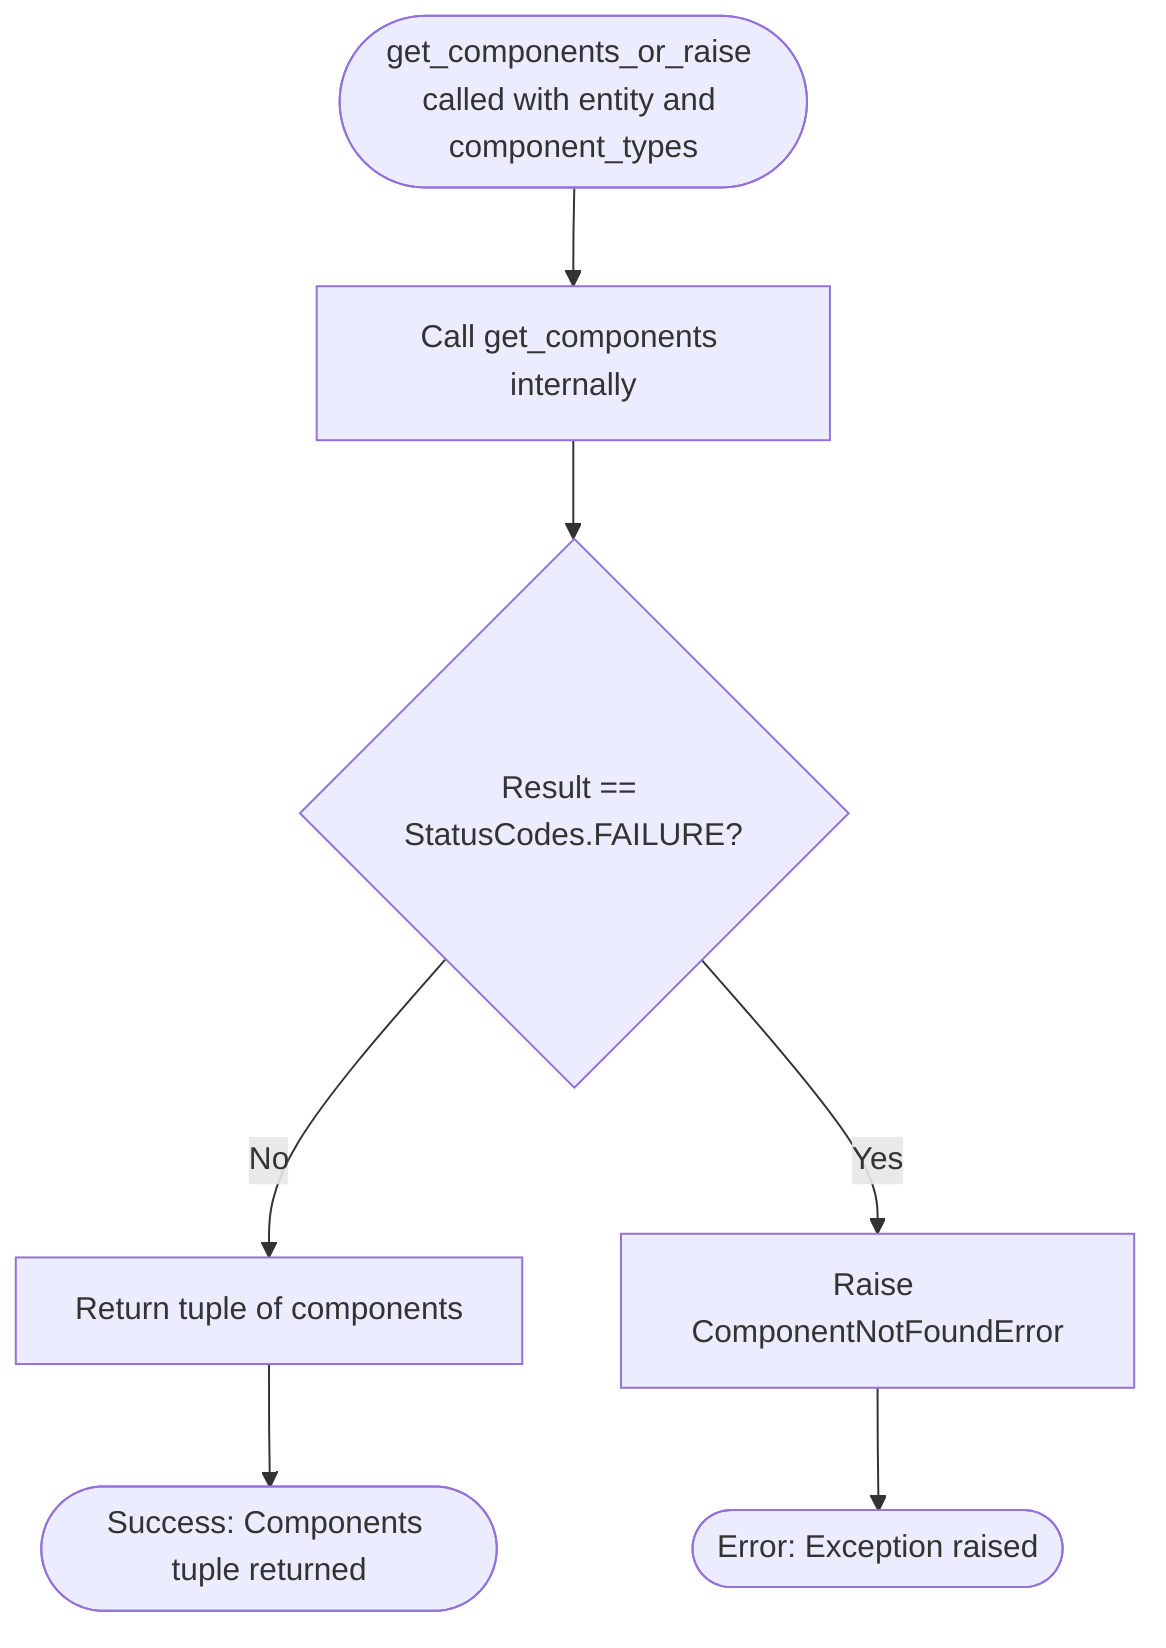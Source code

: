 flowchart TD
    Start([get_components_or_raise called with entity and component_types]) --> CallSafe[Call get_components internally]
    
    CallSafe --> CheckResult{Result == StatusCodes.FAILURE?}
    
    CheckResult -->|No| ReturnTuple[Return tuple of components]
    CheckResult -->|Yes| RaiseException[Raise ComponentNotFoundError]
    
    ReturnTuple --> Success([Success: Components tuple returned])
    RaiseException --> Error([Error: Exception raised])